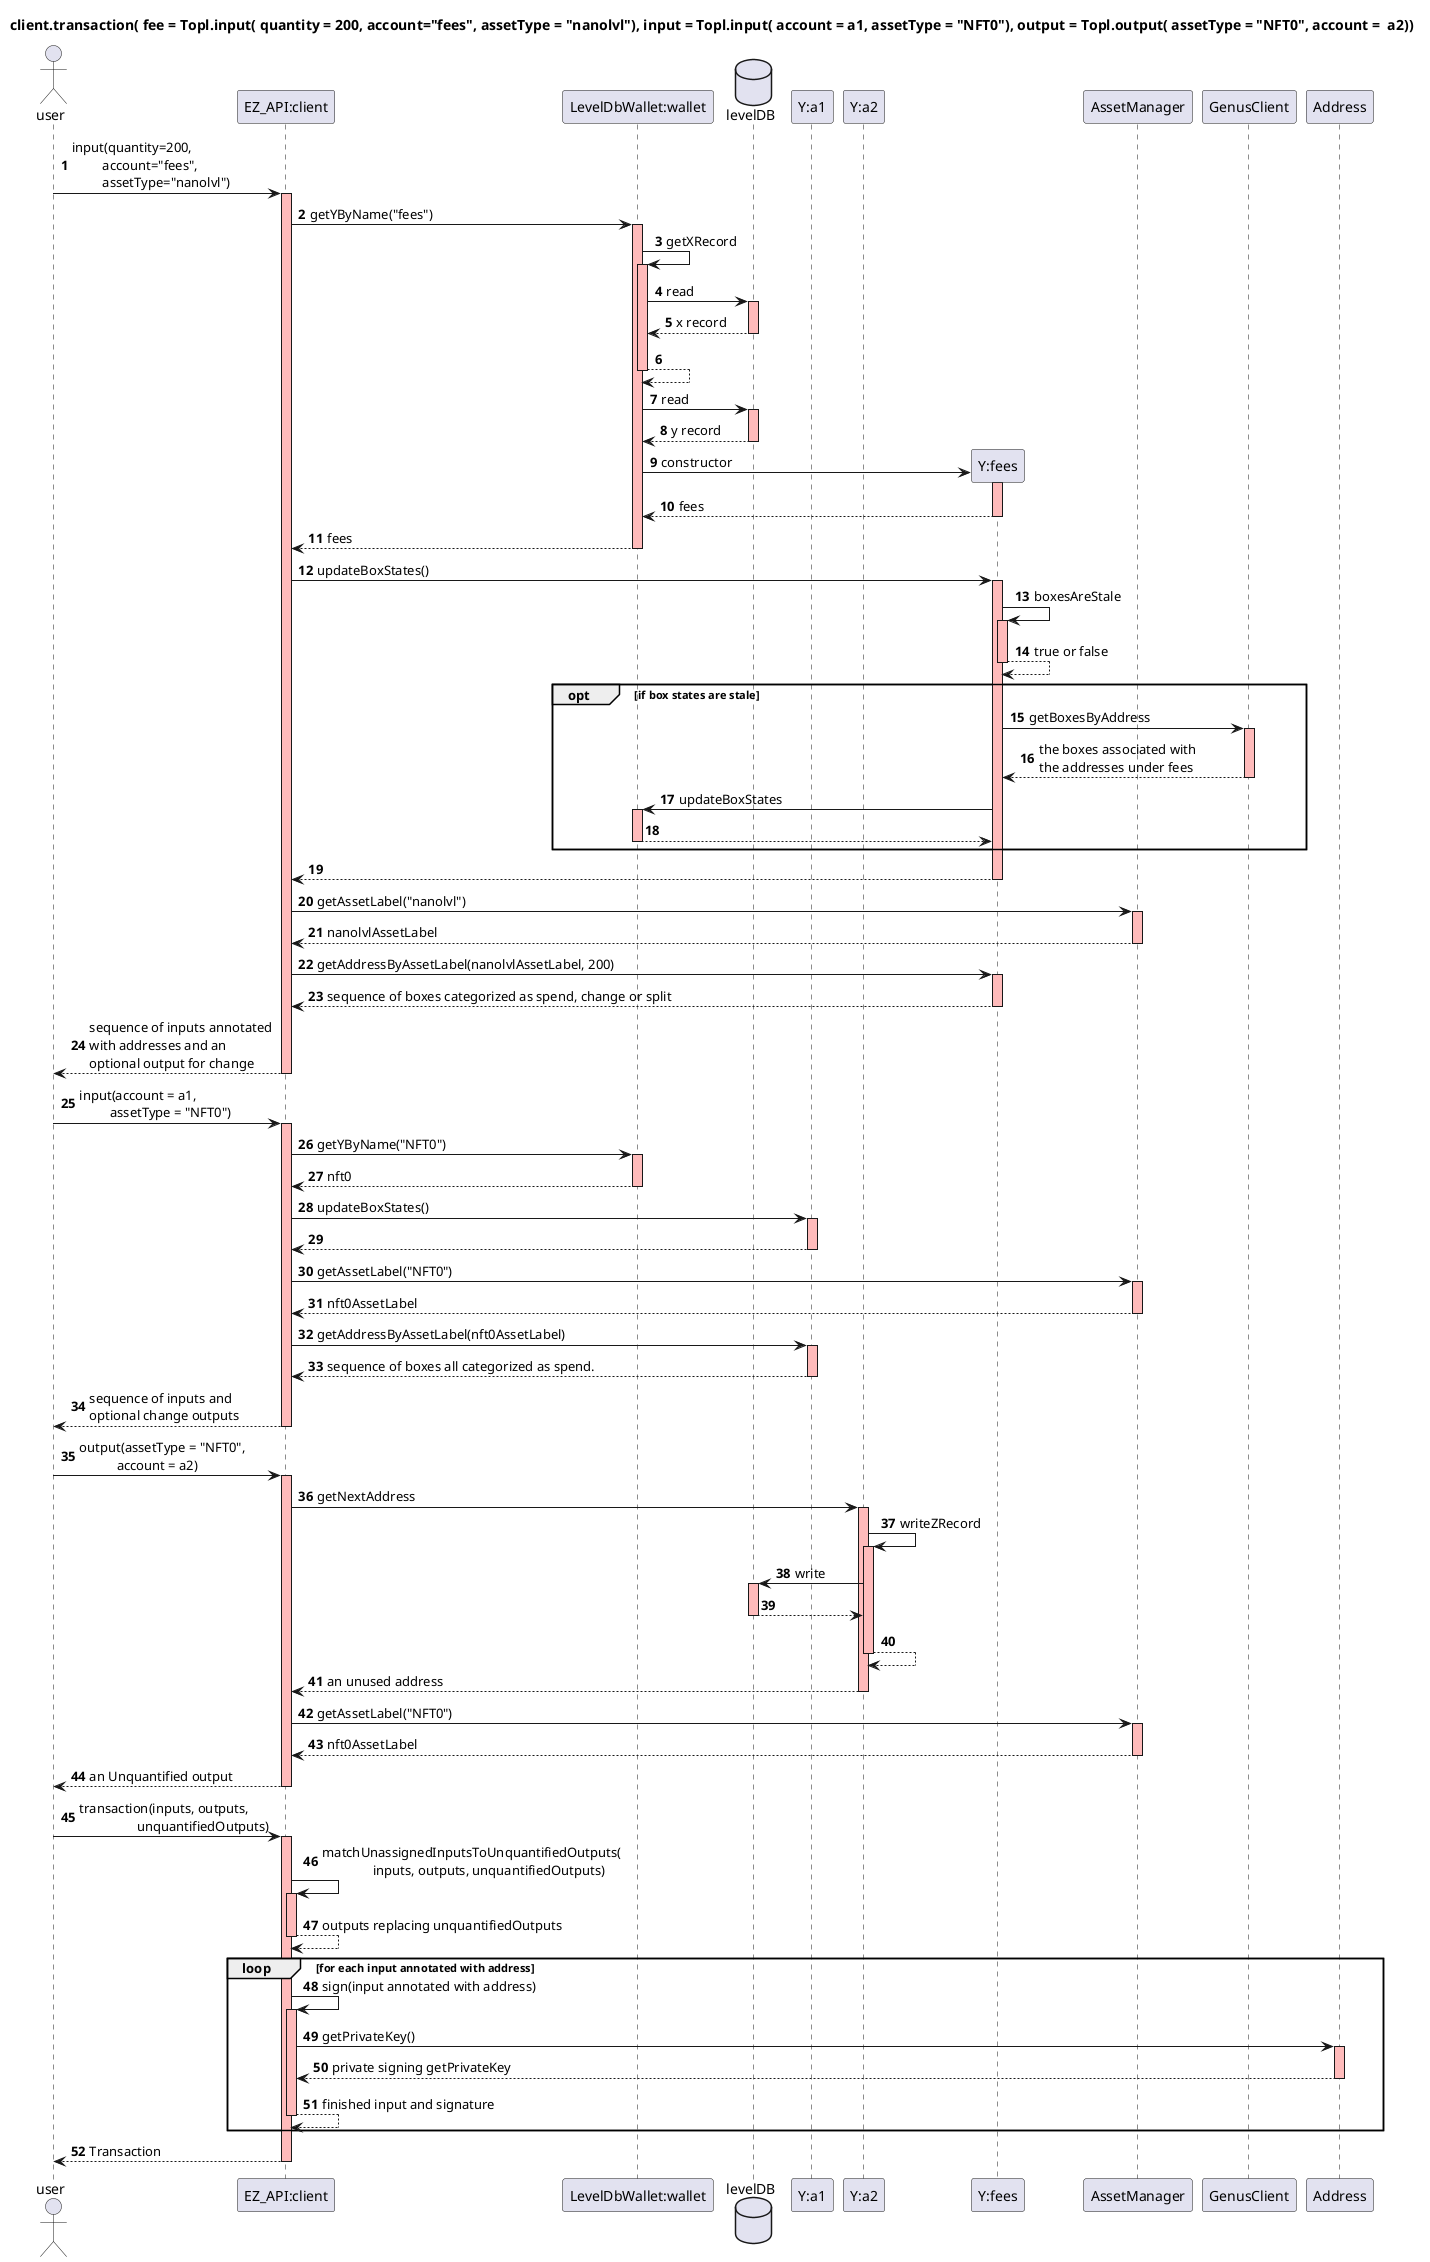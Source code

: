 @startuml
skinparam sequence {
  LifeLineBackgroundColor #FFBBBB
}

autonumber
autoactivate on
actor user
participant "EZ_API:client" as client
participant "LevelDbWallet:wallet" as wallet
database levelDB
participant "Y:a1" as a1
participant "Y:a2" as a2
participant "Y:fees" as fees
participant "AssetManager"
title client.transaction( fee = Topl.input( quantity = 200, account="fees", assetType = "nanolvl"), input = Topl.input( account = a1, assetType = "NFT0"), output = Topl.output( assetType = "NFT0", account =  a2))
user -> client : input(quantity=200,\n         account="fees",\n         assetType="nanolvl")
  client -> wallet : getYByName("fees")
    wallet -> wallet : getXRecord
      wallet -> levelDB : read
      return x record
    return
    wallet -> levelDB : read
    return y record

    create fees
    wallet -> fees : constructor
    return fees

  return fees

  client -> fees : updateBoxStates()

    fees -> fees : boxesAreStale
    return true or false
    opt if box states are stale
      fees -> GenusClient : getBoxesByAddress
      return the boxes associated with\nthe addresses under fees

      fees -> wallet : updateBoxStates
      return
    end opt
  return

  client -> AssetManager : getAssetLabel("nanolvl")
  return nanolvlAssetLabel
  client -> fees : getAddressByAssetLabel(nanolvlAssetLabel, 200)
  return sequence of boxes categorized as spend, change or split
return sequence of inputs annotated\nwith addresses and an\noptional output for change

user -> client : input(account = a1,\n         assetType = "NFT0")
  client -> wallet : getYByName("NFT0")
  return nft0

  client -> a1 : updateBoxStates()
  return

  client -> AssetManager : getAssetLabel("NFT0")
  return nft0AssetLabel
  client -> a1 : getAddressByAssetLabel(nft0AssetLabel)
  return sequence of boxes all categorized as spend.
return sequence of inputs and\noptional change outputs

user -> client : output(assetType = "NFT0",\n           account = a2)
  client -> a2 : getNextAddress
    a2 -> a2 : writeZRecord
      a2 -> levelDB : write
      return

    return

  return an unused address

  client -> AssetManager : getAssetLabel("NFT0")
  return nft0AssetLabel
return an Unquantified output

user -> client : transaction(inputs, outputs,\n                 unquantifiedOutputs)
  client -> client : matchUnassignedInputsToUnquantifiedOutputs(\n               inputs, outputs, unquantifiedOutputs)
  return outputs replacing unquantifiedOutputs

  loop for each input annotated with address
      client -> client : sign(input annotated with address)
        client -> Address : getPrivateKey()
        return private signing getPrivateKey
      return finished input and signature
  end loop
return Transaction
@enduml